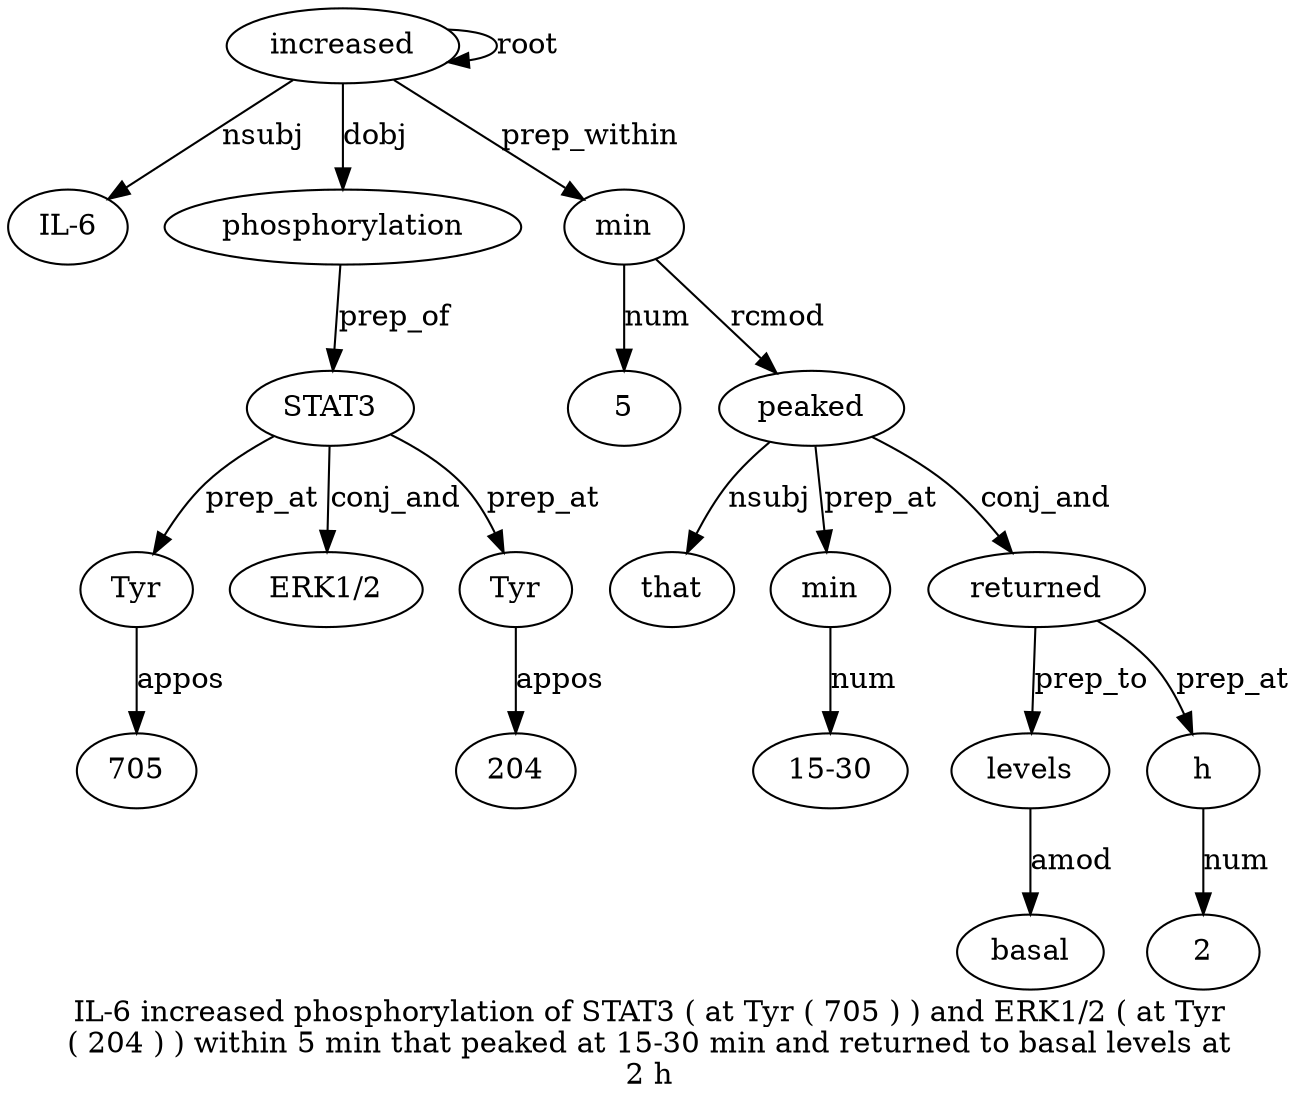 digraph "IL-6 increased phosphorylation of STAT3 ( at Tyr ( 705 ) ) and ERK1/2 ( at Tyr ( 204 ) ) within 5 min that peaked at 15-30 min and returned to basal levels at 2 h" {
label="IL-6 increased phosphorylation of STAT3 ( at Tyr ( 705 ) ) and ERK1/2 ( at Tyr
( 204 ) ) within 5 min that peaked at 15-30 min and returned to basal levels at
2 h";
increased2 [style=filled, fillcolor=white, label=increased];
"IL-61" [style=filled, fillcolor=white, label="IL-6"];
increased2 -> "IL-61"  [label=nsubj];
increased2 -> increased2  [label=root];
phosphorylation3 [style=filled, fillcolor=white, label=phosphorylation];
increased2 -> phosphorylation3  [label=dobj];
STAT35 [style=filled, fillcolor=white, label=STAT3];
phosphorylation3 -> STAT35  [label=prep_of];
Tyr8 [style=filled, fillcolor=white, label=Tyr];
STAT35 -> Tyr8  [label=prep_at];
7051 [style=filled, fillcolor=white, label=705];
Tyr8 -> 7051  [label=appos];
"ERK1/214" [style=filled, fillcolor=white, label="ERK1/2"];
STAT35 -> "ERK1/214"  [label=conj_and];
Tyr17 [style=filled, fillcolor=white, label=Tyr];
STAT35 -> Tyr17  [label=prep_at];
20419 [style=filled, fillcolor=white, label=204];
Tyr17 -> 20419  [label=appos];
min24 [style=filled, fillcolor=white, label=min];
523 [style=filled, fillcolor=white, label=5];
min24 -> 523  [label=num];
increased2 -> min24  [label=prep_within];
peaked26 [style=filled, fillcolor=white, label=peaked];
that25 [style=filled, fillcolor=white, label=that];
peaked26 -> that25  [label=nsubj];
min24 -> peaked26  [label=rcmod];
min29 [style=filled, fillcolor=white, label=min];
"15-3028" [style=filled, fillcolor=white, label="15-30"];
min29 -> "15-3028"  [label=num];
peaked26 -> min29  [label=prep_at];
returned31 [style=filled, fillcolor=white, label=returned];
peaked26 -> returned31  [label=conj_and];
levels34 [style=filled, fillcolor=white, label=levels];
basal33 [style=filled, fillcolor=white, label=basal];
levels34 -> basal33  [label=amod];
returned31 -> levels34  [label=prep_to];
h37 [style=filled, fillcolor=white, label=h];
236 [style=filled, fillcolor=white, label=2];
h37 -> 236  [label=num];
returned31 -> h37  [label=prep_at];
}
